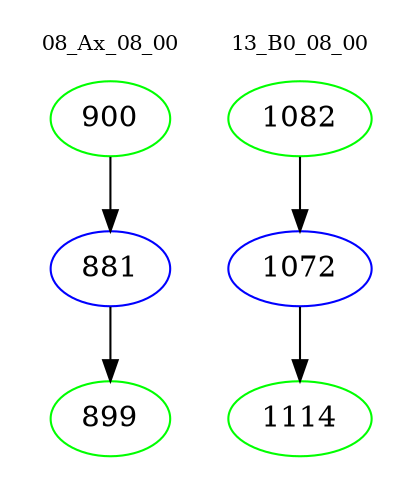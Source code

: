 digraph{
subgraph cluster_0 {
color = white
label = "08_Ax_08_00";
fontsize=10;
T0_900 [label="900", color="green"]
T0_900 -> T0_881 [color="black"]
T0_881 [label="881", color="blue"]
T0_881 -> T0_899 [color="black"]
T0_899 [label="899", color="green"]
}
subgraph cluster_1 {
color = white
label = "13_B0_08_00";
fontsize=10;
T1_1082 [label="1082", color="green"]
T1_1082 -> T1_1072 [color="black"]
T1_1072 [label="1072", color="blue"]
T1_1072 -> T1_1114 [color="black"]
T1_1114 [label="1114", color="green"]
}
}
